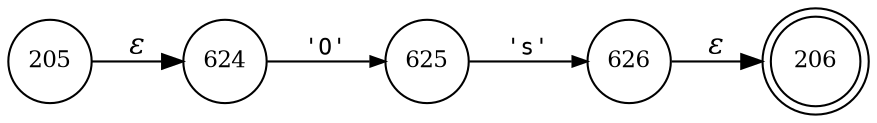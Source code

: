 digraph ATN {
rankdir=LR;
s206[fontsize=11, label="206", shape=doublecircle, fixedsize=true, width=.6];
s624[fontsize=11,label="624", shape=circle, fixedsize=true, width=.55, peripheries=1];
s625[fontsize=11,label="625", shape=circle, fixedsize=true, width=.55, peripheries=1];
s626[fontsize=11,label="626", shape=circle, fixedsize=true, width=.55, peripheries=1];
s205[fontsize=11,label="205", shape=circle, fixedsize=true, width=.55, peripheries=1];
s205 -> s624 [fontname="Times-Italic", label="&epsilon;"];
s624 -> s625 [fontsize=11, fontname="Courier", arrowsize=.7, label = "'O'", arrowhead = normal];
s625 -> s626 [fontsize=11, fontname="Courier", arrowsize=.7, label = "'s'", arrowhead = normal];
s626 -> s206 [fontname="Times-Italic", label="&epsilon;"];
}